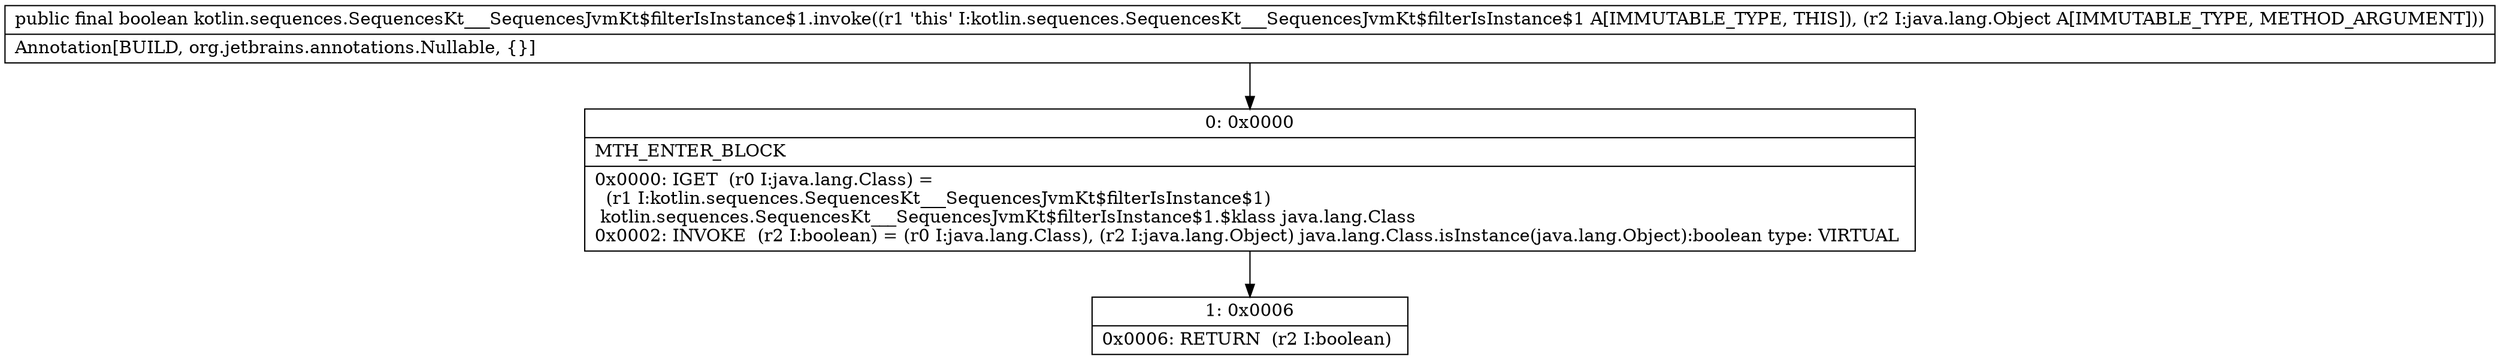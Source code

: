 digraph "CFG forkotlin.sequences.SequencesKt___SequencesJvmKt$filterIsInstance$1.invoke(Ljava\/lang\/Object;)Z" {
Node_0 [shape=record,label="{0\:\ 0x0000|MTH_ENTER_BLOCK\l|0x0000: IGET  (r0 I:java.lang.Class) = \l  (r1 I:kotlin.sequences.SequencesKt___SequencesJvmKt$filterIsInstance$1)\l kotlin.sequences.SequencesKt___SequencesJvmKt$filterIsInstance$1.$klass java.lang.Class \l0x0002: INVOKE  (r2 I:boolean) = (r0 I:java.lang.Class), (r2 I:java.lang.Object) java.lang.Class.isInstance(java.lang.Object):boolean type: VIRTUAL \l}"];
Node_1 [shape=record,label="{1\:\ 0x0006|0x0006: RETURN  (r2 I:boolean) \l}"];
MethodNode[shape=record,label="{public final boolean kotlin.sequences.SequencesKt___SequencesJvmKt$filterIsInstance$1.invoke((r1 'this' I:kotlin.sequences.SequencesKt___SequencesJvmKt$filterIsInstance$1 A[IMMUTABLE_TYPE, THIS]), (r2 I:java.lang.Object A[IMMUTABLE_TYPE, METHOD_ARGUMENT]))  | Annotation[BUILD, org.jetbrains.annotations.Nullable, \{\}]\l}"];
MethodNode -> Node_0;
Node_0 -> Node_1;
}


